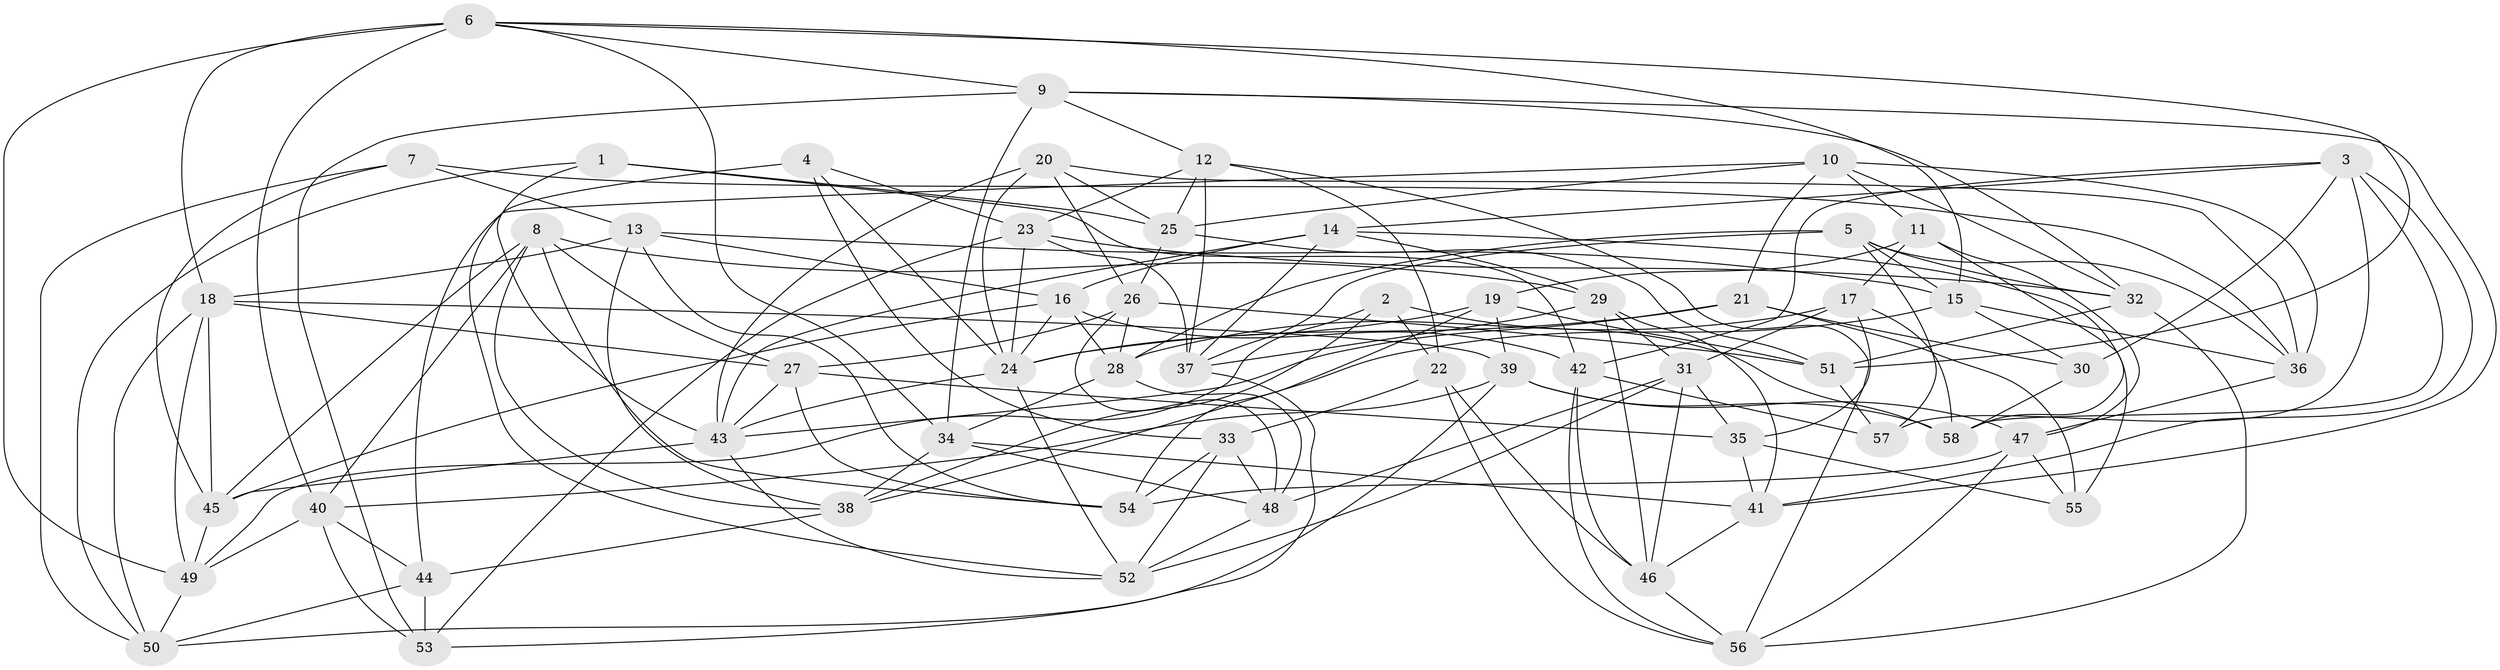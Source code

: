 // original degree distribution, {4: 1.0}
// Generated by graph-tools (version 1.1) at 2025/38/03/04/25 23:38:13]
// undirected, 58 vertices, 165 edges
graph export_dot {
  node [color=gray90,style=filled];
  1;
  2;
  3;
  4;
  5;
  6;
  7;
  8;
  9;
  10;
  11;
  12;
  13;
  14;
  15;
  16;
  17;
  18;
  19;
  20;
  21;
  22;
  23;
  24;
  25;
  26;
  27;
  28;
  29;
  30;
  31;
  32;
  33;
  34;
  35;
  36;
  37;
  38;
  39;
  40;
  41;
  42;
  43;
  44;
  45;
  46;
  47;
  48;
  49;
  50;
  51;
  52;
  53;
  54;
  55;
  56;
  57;
  58;
  1 -- 25 [weight=1.0];
  1 -- 42 [weight=1.0];
  1 -- 43 [weight=1.0];
  1 -- 50 [weight=1.0];
  2 -- 22 [weight=1.0];
  2 -- 38 [weight=1.0];
  2 -- 49 [weight=1.0];
  2 -- 58 [weight=1.0];
  3 -- 14 [weight=1.0];
  3 -- 30 [weight=1.0];
  3 -- 41 [weight=1.0];
  3 -- 42 [weight=1.0];
  3 -- 57 [weight=1.0];
  3 -- 58 [weight=1.0];
  4 -- 23 [weight=1.0];
  4 -- 24 [weight=1.0];
  4 -- 33 [weight=1.0];
  4 -- 52 [weight=1.0];
  5 -- 15 [weight=1.0];
  5 -- 28 [weight=1.0];
  5 -- 32 [weight=1.0];
  5 -- 36 [weight=1.0];
  5 -- 37 [weight=1.0];
  5 -- 57 [weight=1.0];
  6 -- 9 [weight=1.0];
  6 -- 15 [weight=1.0];
  6 -- 18 [weight=2.0];
  6 -- 34 [weight=1.0];
  6 -- 40 [weight=1.0];
  6 -- 49 [weight=1.0];
  6 -- 51 [weight=1.0];
  7 -- 13 [weight=1.0];
  7 -- 36 [weight=1.0];
  7 -- 45 [weight=1.0];
  7 -- 50 [weight=1.0];
  8 -- 27 [weight=1.0];
  8 -- 29 [weight=1.0];
  8 -- 38 [weight=1.0];
  8 -- 40 [weight=1.0];
  8 -- 45 [weight=1.0];
  8 -- 54 [weight=1.0];
  9 -- 12 [weight=1.0];
  9 -- 32 [weight=1.0];
  9 -- 34 [weight=1.0];
  9 -- 41 [weight=1.0];
  9 -- 53 [weight=1.0];
  10 -- 11 [weight=1.0];
  10 -- 21 [weight=1.0];
  10 -- 25 [weight=1.0];
  10 -- 32 [weight=1.0];
  10 -- 36 [weight=1.0];
  10 -- 44 [weight=1.0];
  11 -- 17 [weight=2.0];
  11 -- 19 [weight=1.0];
  11 -- 47 [weight=1.0];
  11 -- 58 [weight=1.0];
  12 -- 22 [weight=1.0];
  12 -- 23 [weight=1.0];
  12 -- 25 [weight=1.0];
  12 -- 37 [weight=1.0];
  12 -- 56 [weight=1.0];
  13 -- 15 [weight=1.0];
  13 -- 16 [weight=1.0];
  13 -- 18 [weight=1.0];
  13 -- 38 [weight=1.0];
  13 -- 54 [weight=1.0];
  14 -- 16 [weight=1.0];
  14 -- 29 [weight=1.0];
  14 -- 37 [weight=1.0];
  14 -- 43 [weight=1.0];
  14 -- 55 [weight=1.0];
  15 -- 30 [weight=1.0];
  15 -- 36 [weight=1.0];
  15 -- 38 [weight=1.0];
  16 -- 24 [weight=1.0];
  16 -- 28 [weight=1.0];
  16 -- 42 [weight=1.0];
  16 -- 45 [weight=1.0];
  17 -- 28 [weight=1.0];
  17 -- 31 [weight=1.0];
  17 -- 35 [weight=1.0];
  17 -- 58 [weight=1.0];
  18 -- 27 [weight=1.0];
  18 -- 39 [weight=1.0];
  18 -- 45 [weight=1.0];
  18 -- 49 [weight=1.0];
  18 -- 50 [weight=1.0];
  19 -- 24 [weight=2.0];
  19 -- 39 [weight=1.0];
  19 -- 51 [weight=1.0];
  19 -- 54 [weight=1.0];
  20 -- 24 [weight=2.0];
  20 -- 25 [weight=1.0];
  20 -- 26 [weight=1.0];
  20 -- 36 [weight=1.0];
  20 -- 43 [weight=1.0];
  21 -- 24 [weight=1.0];
  21 -- 30 [weight=1.0];
  21 -- 43 [weight=1.0];
  21 -- 55 [weight=2.0];
  22 -- 33 [weight=2.0];
  22 -- 46 [weight=1.0];
  22 -- 56 [weight=1.0];
  23 -- 24 [weight=1.0];
  23 -- 32 [weight=1.0];
  23 -- 37 [weight=1.0];
  23 -- 53 [weight=1.0];
  24 -- 43 [weight=1.0];
  24 -- 52 [weight=1.0];
  25 -- 26 [weight=1.0];
  25 -- 51 [weight=1.0];
  26 -- 27 [weight=1.0];
  26 -- 28 [weight=1.0];
  26 -- 48 [weight=1.0];
  26 -- 51 [weight=1.0];
  27 -- 35 [weight=1.0];
  27 -- 43 [weight=1.0];
  27 -- 54 [weight=1.0];
  28 -- 34 [weight=1.0];
  28 -- 48 [weight=1.0];
  29 -- 31 [weight=1.0];
  29 -- 37 [weight=1.0];
  29 -- 41 [weight=1.0];
  29 -- 46 [weight=1.0];
  30 -- 58 [weight=1.0];
  31 -- 35 [weight=1.0];
  31 -- 46 [weight=1.0];
  31 -- 48 [weight=1.0];
  31 -- 52 [weight=1.0];
  32 -- 51 [weight=1.0];
  32 -- 56 [weight=1.0];
  33 -- 48 [weight=1.0];
  33 -- 52 [weight=1.0];
  33 -- 54 [weight=1.0];
  34 -- 38 [weight=1.0];
  34 -- 41 [weight=1.0];
  34 -- 48 [weight=1.0];
  35 -- 41 [weight=1.0];
  35 -- 55 [weight=2.0];
  36 -- 47 [weight=1.0];
  37 -- 53 [weight=1.0];
  38 -- 44 [weight=1.0];
  39 -- 40 [weight=1.0];
  39 -- 47 [weight=1.0];
  39 -- 50 [weight=1.0];
  39 -- 58 [weight=1.0];
  40 -- 44 [weight=1.0];
  40 -- 49 [weight=1.0];
  40 -- 53 [weight=1.0];
  41 -- 46 [weight=1.0];
  42 -- 46 [weight=1.0];
  42 -- 56 [weight=1.0];
  42 -- 57 [weight=1.0];
  43 -- 45 [weight=1.0];
  43 -- 52 [weight=1.0];
  44 -- 50 [weight=1.0];
  44 -- 53 [weight=2.0];
  45 -- 49 [weight=1.0];
  46 -- 56 [weight=1.0];
  47 -- 54 [weight=1.0];
  47 -- 55 [weight=1.0];
  47 -- 56 [weight=1.0];
  48 -- 52 [weight=1.0];
  49 -- 50 [weight=1.0];
  51 -- 57 [weight=1.0];
}
